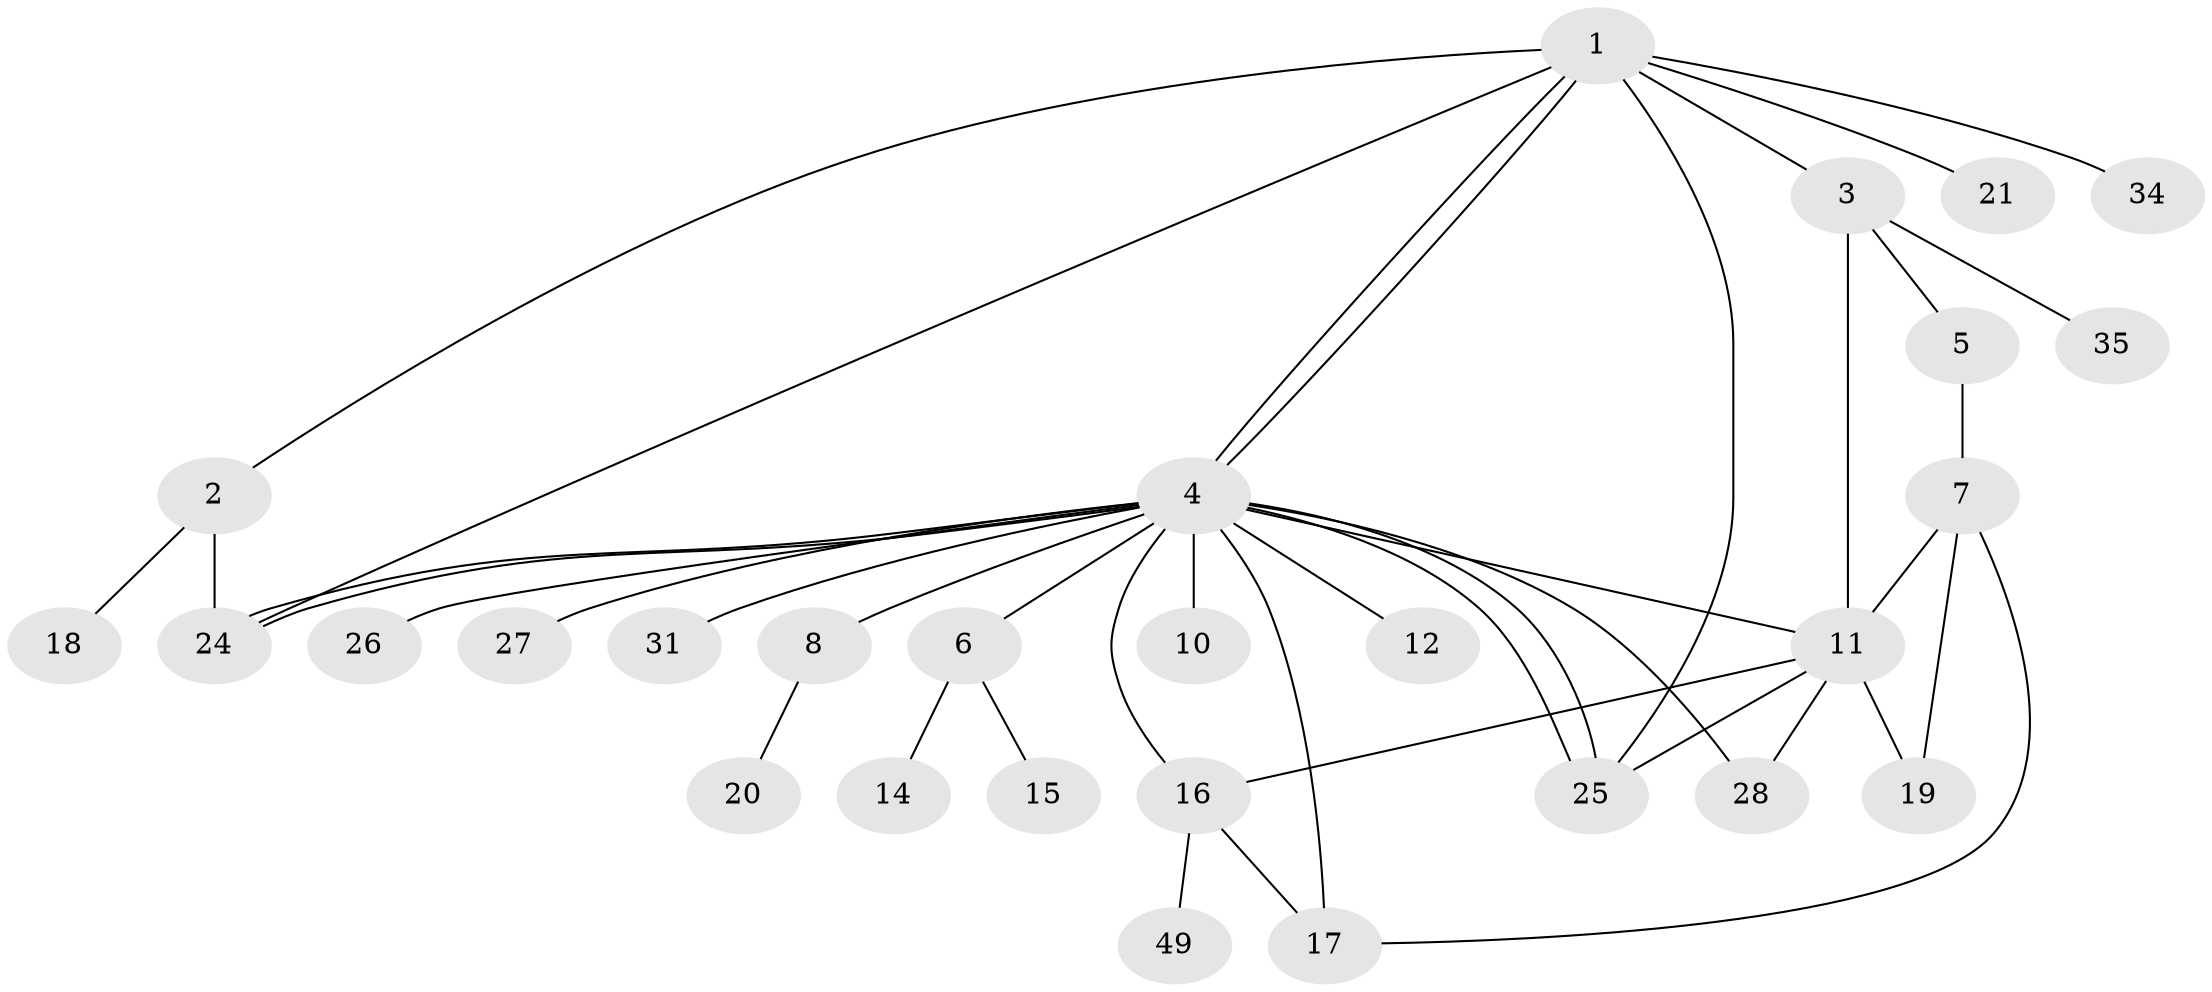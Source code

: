 // original degree distribution, {8: 0.017543859649122806, 3: 0.10526315789473684, 4: 0.07017543859649122, 23: 0.017543859649122806, 2: 0.14035087719298245, 6: 0.03508771929824561, 1: 0.5789473684210527, 7: 0.03508771929824561}
// Generated by graph-tools (version 1.1) at 2025/14/03/09/25 04:14:36]
// undirected, 28 vertices, 41 edges
graph export_dot {
graph [start="1"]
  node [color=gray90,style=filled];
  1;
  2;
  3;
  4 [super="+13+22+37+48+52+45"];
  5;
  6;
  7 [super="+44+9"];
  8;
  10;
  11 [super="+36+53+56+51"];
  12;
  14;
  15;
  16;
  17 [super="+29+41+23"];
  18;
  19 [super="+39"];
  20;
  21;
  24 [super="+43+46+50"];
  25;
  26;
  27;
  28;
  31;
  34 [super="+47+42"];
  35;
  49;
  1 -- 2;
  1 -- 3;
  1 -- 4;
  1 -- 4;
  1 -- 21;
  1 -- 25;
  1 -- 34;
  1 -- 24;
  2 -- 18;
  2 -- 24;
  3 -- 5;
  3 -- 35;
  3 -- 11;
  4 -- 6;
  4 -- 8;
  4 -- 10;
  4 -- 11;
  4 -- 12;
  4 -- 16;
  4 -- 17;
  4 -- 24;
  4 -- 24;
  4 -- 25;
  4 -- 25;
  4 -- 26;
  4 -- 27;
  4 -- 28;
  4 -- 31;
  5 -- 7;
  6 -- 14;
  6 -- 15;
  7 -- 19;
  7 -- 11;
  7 -- 17;
  8 -- 20;
  11 -- 25;
  11 -- 28;
  11 -- 16;
  11 -- 19;
  16 -- 49;
  16 -- 17;
}
